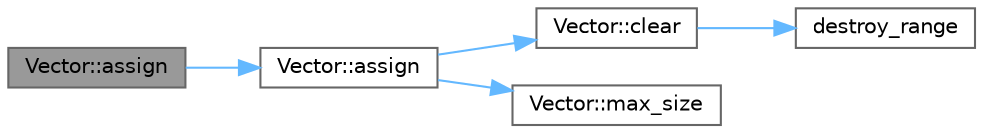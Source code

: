 digraph "Vector::assign"
{
 // LATEX_PDF_SIZE
  bgcolor="transparent";
  edge [fontname=Helvetica,fontsize=10,labelfontname=Helvetica,labelfontsize=10];
  node [fontname=Helvetica,fontsize=10,shape=box,height=0.2,width=0.4];
  rankdir="LR";
  Node1 [id="Node000001",label="Vector::assign",height=0.2,width=0.4,color="gray40", fillcolor="grey60", style="filled", fontcolor="black",tooltip=" "];
  Node1 -> Node2 [id="edge1_Node000001_Node000002",color="steelblue1",style="solid",tooltip=" "];
  Node2 [id="Node000002",label="Vector::assign",height=0.2,width=0.4,color="grey40", fillcolor="white", style="filled",URL="$class_vector.html#a613830748694d6fecedd0596eb9e1b54",tooltip=" "];
  Node2 -> Node3 [id="edge2_Node000002_Node000003",color="steelblue1",style="solid",tooltip=" "];
  Node3 [id="Node000003",label="Vector::clear",height=0.2,width=0.4,color="grey40", fillcolor="white", style="filled",URL="$class_vector.html#a3260a3cc75735ddf0fb75820d974a66e",tooltip=" "];
  Node3 -> Node4 [id="edge3_Node000003_Node000004",color="steelblue1",style="solid",tooltip=" "];
  Node4 [id="Node000004",label="destroy_range",height=0.2,width=0.4,color="grey40", fillcolor="white", style="filled",URL="$_vector_8h.html#a60f5b3ddd867328388be5abb5f78522b",tooltip=" "];
  Node2 -> Node5 [id="edge4_Node000002_Node000005",color="steelblue1",style="solid",tooltip=" "];
  Node5 [id="Node000005",label="Vector::max_size",height=0.2,width=0.4,color="grey40", fillcolor="white", style="filled",URL="$class_vector.html#a0dd08b19542784280ebc1fcbb109db99",tooltip=" "];
}
